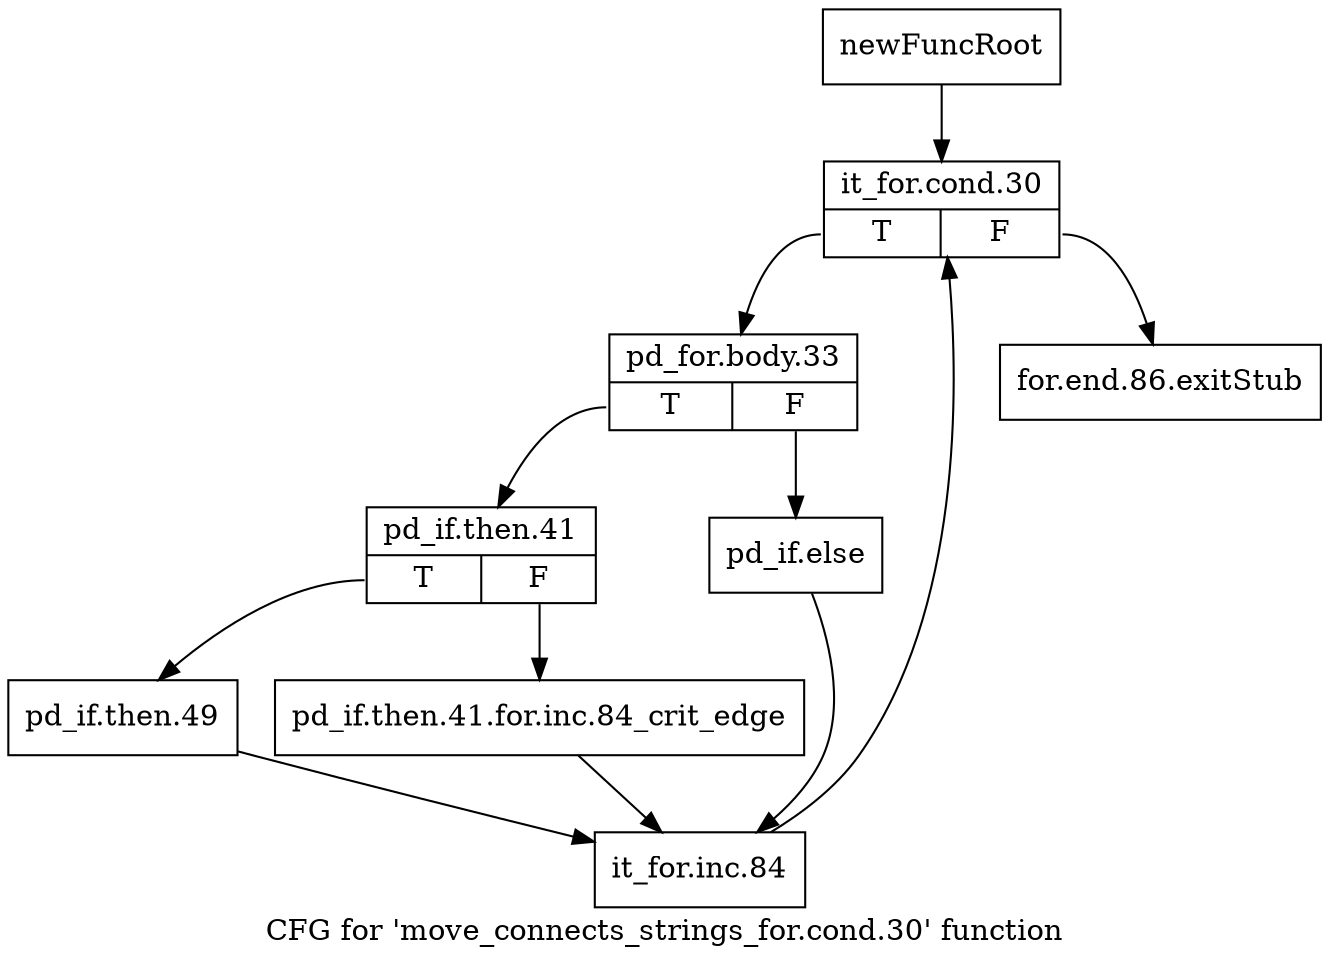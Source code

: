 digraph "CFG for 'move_connects_strings_for.cond.30' function" {
	label="CFG for 'move_connects_strings_for.cond.30' function";

	Node0x46815b0 [shape=record,label="{newFuncRoot}"];
	Node0x46815b0 -> Node0x4681650;
	Node0x4681600 [shape=record,label="{for.end.86.exitStub}"];
	Node0x4681650 [shape=record,label="{it_for.cond.30|{<s0>T|<s1>F}}"];
	Node0x4681650:s0 -> Node0x46816a0;
	Node0x4681650:s1 -> Node0x4681600;
	Node0x46816a0 [shape=record,label="{pd_for.body.33|{<s0>T|<s1>F}}"];
	Node0x46816a0:s0 -> Node0x4681740;
	Node0x46816a0:s1 -> Node0x46816f0;
	Node0x46816f0 [shape=record,label="{pd_if.else}"];
	Node0x46816f0 -> Node0x4681830;
	Node0x4681740 [shape=record,label="{pd_if.then.41|{<s0>T|<s1>F}}"];
	Node0x4681740:s0 -> Node0x46817e0;
	Node0x4681740:s1 -> Node0x4681790;
	Node0x4681790 [shape=record,label="{pd_if.then.41.for.inc.84_crit_edge}"];
	Node0x4681790 -> Node0x4681830;
	Node0x46817e0 [shape=record,label="{pd_if.then.49}"];
	Node0x46817e0 -> Node0x4681830;
	Node0x4681830 [shape=record,label="{it_for.inc.84}"];
	Node0x4681830 -> Node0x4681650;
}
